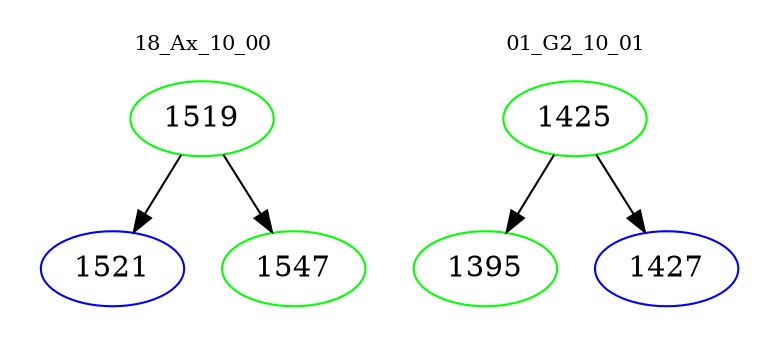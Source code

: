 digraph{
subgraph cluster_0 {
color = white
label = "18_Ax_10_00";
fontsize=10;
T0_1519 [label="1519", color="green"]
T0_1519 -> T0_1521 [color="black"]
T0_1521 [label="1521", color="blue"]
T0_1519 -> T0_1547 [color="black"]
T0_1547 [label="1547", color="green"]
}
subgraph cluster_1 {
color = white
label = "01_G2_10_01";
fontsize=10;
T1_1425 [label="1425", color="green"]
T1_1425 -> T1_1395 [color="black"]
T1_1395 [label="1395", color="green"]
T1_1425 -> T1_1427 [color="black"]
T1_1427 [label="1427", color="blue"]
}
}
